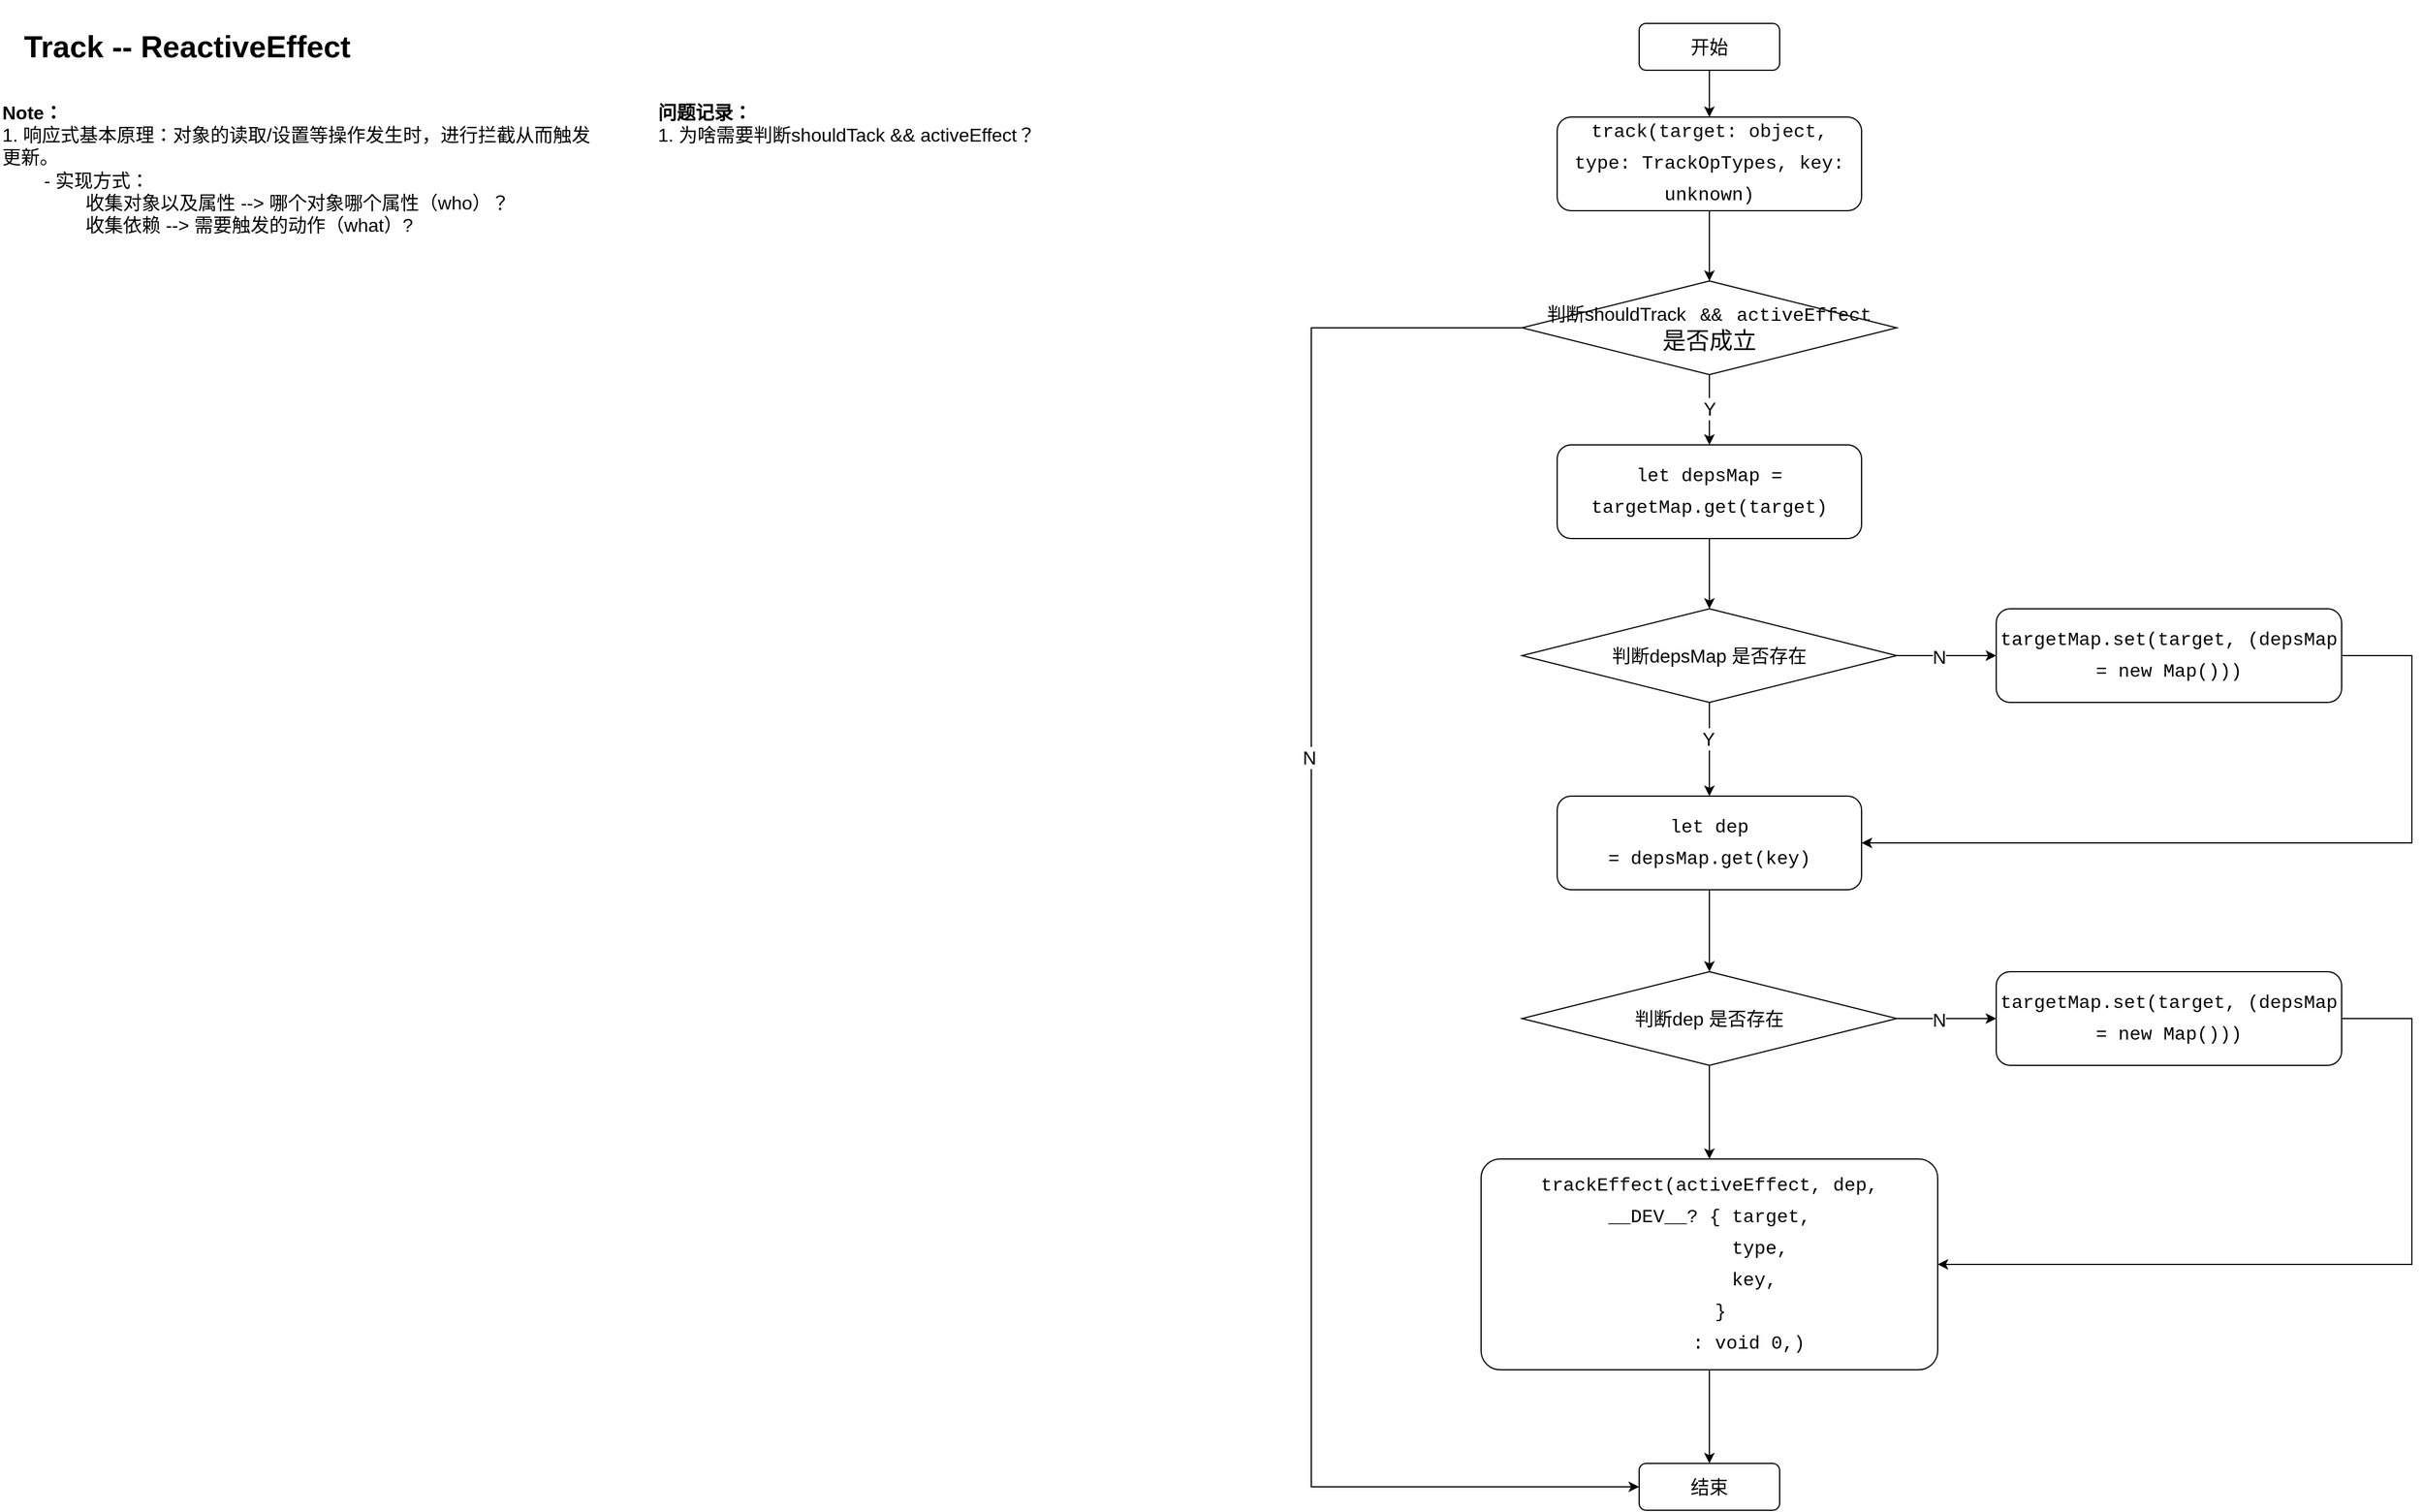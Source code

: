 <mxfile version="21.6.1" type="device">
  <diagram name="第 1 页" id="56AqnG4KWg7CC04EKh2M">
    <mxGraphModel dx="2544" dy="1011" grid="1" gridSize="10" guides="1" tooltips="1" connect="1" arrows="1" fold="1" page="1" pageScale="1" pageWidth="1169" pageHeight="827" math="0" shadow="0">
      <root>
        <mxCell id="0" />
        <mxCell id="1" parent="0" />
        <mxCell id="l0_PR2QTMXm8nSv0k1bN-1" value="Track -- ReactiveEffect" style="text;html=1;strokeColor=none;fillColor=none;align=center;verticalAlign=middle;whiteSpace=wrap;rounded=0;fontSize=26;fontStyle=1" parent="1" vertex="1">
          <mxGeometry x="-1120" y="40" width="320" height="80" as="geometry" />
        </mxCell>
        <mxCell id="xqU70kahCglhwrN_-dCb-1" value="开始" style="rounded=1;whiteSpace=wrap;html=1;fontSize=16;" vertex="1" parent="1">
          <mxGeometry x="280" y="60" width="120" height="40" as="geometry" />
        </mxCell>
        <mxCell id="xqU70kahCglhwrN_-dCb-2" value="&lt;div style=&quot;font-family: Consolas, &amp;quot;Courier New&amp;quot;, monospace; line-height: 27px;&quot;&gt;&lt;span style=&quot;background-color: rgb(255, 255, 255);&quot;&gt;track(target: object, type: TrackOpTypes, key: unknown)&lt;/span&gt;&lt;/div&gt;" style="rounded=1;whiteSpace=wrap;html=1;fontSize=16;" vertex="1" parent="1">
          <mxGeometry x="210" y="140" width="260" height="80" as="geometry" />
        </mxCell>
        <mxCell id="xqU70kahCglhwrN_-dCb-3" value="" style="endArrow=classic;html=1;rounded=0;exitX=0.5;exitY=1;exitDx=0;exitDy=0;" edge="1" parent="1" source="xqU70kahCglhwrN_-dCb-1" target="xqU70kahCglhwrN_-dCb-2">
          <mxGeometry width="50" height="50" relative="1" as="geometry">
            <mxPoint x="550" y="150" as="sourcePoint" />
            <mxPoint x="600" y="100" as="targetPoint" />
          </mxGeometry>
        </mxCell>
        <mxCell id="xqU70kahCglhwrN_-dCb-4" value="判断shouldTrack&lt;span style=&quot;font-family: Consolas, &amp;quot;Courier New&amp;quot;, monospace; font-size: 20px; background-color: rgb(255, 255, 255);&quot;&gt; &lt;/span&gt;&lt;span style=&quot;font-family: Consolas, &amp;quot;Courier New&amp;quot;, monospace;&quot;&gt;&lt;font style=&quot;font-size: 16px;&quot;&gt;&amp;amp;&amp;amp;&lt;/font&gt;&lt;/span&gt;&lt;span style=&quot;font-family: Consolas, &amp;quot;Courier New&amp;quot;, monospace; font-size: 20px; background-color: rgb(255, 255, 255);&quot;&gt;&lt;font color=&quot;#ffffff&quot;&gt; &lt;/font&gt;&lt;/span&gt;&lt;span style=&quot;font-family: Consolas, &amp;quot;Courier New&amp;quot;, monospace;&quot;&gt;&lt;font style=&quot;font-size: 16px;&quot;&gt;activeEffect&lt;/font&gt;&lt;br&gt;&lt;span style=&quot;font-size: 20px;&quot;&gt;是否成立&lt;/span&gt;&lt;/span&gt;" style="rhombus;whiteSpace=wrap;html=1;fontSize=16;" vertex="1" parent="1">
          <mxGeometry x="180" y="280" width="320" height="80" as="geometry" />
        </mxCell>
        <mxCell id="xqU70kahCglhwrN_-dCb-5" value="" style="endArrow=classic;html=1;rounded=0;exitX=0.5;exitY=1;exitDx=0;exitDy=0;entryX=0.5;entryY=0;entryDx=0;entryDy=0;" edge="1" parent="1" source="xqU70kahCglhwrN_-dCb-2" target="xqU70kahCglhwrN_-dCb-4">
          <mxGeometry width="50" height="50" relative="1" as="geometry">
            <mxPoint x="600" y="320" as="sourcePoint" />
            <mxPoint x="650" y="270" as="targetPoint" />
          </mxGeometry>
        </mxCell>
        <mxCell id="xqU70kahCglhwrN_-dCb-6" value="结束" style="rounded=1;whiteSpace=wrap;html=1;fontSize=16;" vertex="1" parent="1">
          <mxGeometry x="280" y="1290" width="120" height="40" as="geometry" />
        </mxCell>
        <mxCell id="xqU70kahCglhwrN_-dCb-8" value="" style="endArrow=classic;html=1;rounded=0;exitX=0;exitY=0.5;exitDx=0;exitDy=0;entryX=0;entryY=0.5;entryDx=0;entryDy=0;" edge="1" parent="1" source="xqU70kahCglhwrN_-dCb-4" target="xqU70kahCglhwrN_-dCb-6">
          <mxGeometry width="50" height="50" relative="1" as="geometry">
            <mxPoint x="60" y="850" as="sourcePoint" />
            <mxPoint x="110" y="800" as="targetPoint" />
            <Array as="points">
              <mxPoint y="320" />
              <mxPoint y="1310" />
            </Array>
          </mxGeometry>
        </mxCell>
        <mxCell id="xqU70kahCglhwrN_-dCb-9" value="N" style="edgeLabel;html=1;align=center;verticalAlign=middle;resizable=0;points=[];fontSize=16;" vertex="1" connectable="0" parent="xqU70kahCglhwrN_-dCb-8">
          <mxGeometry x="-0.246" y="-2" relative="1" as="geometry">
            <mxPoint as="offset" />
          </mxGeometry>
        </mxCell>
        <mxCell id="xqU70kahCglhwrN_-dCb-10" value="&lt;div style=&quot;font-family: Consolas, &amp;quot;Courier New&amp;quot;, monospace; line-height: 27px;&quot;&gt;&lt;div style=&quot;line-height: 27px;&quot;&gt;&lt;span style=&quot;background-color: rgb(255, 255, 255);&quot;&gt;&lt;font style=&quot;font-size: 16px;&quot;&gt;let depsMap = targetMap.get(target)&lt;/font&gt;&lt;/span&gt;&lt;/div&gt;&lt;/div&gt;" style="rounded=1;whiteSpace=wrap;html=1;fontSize=16;" vertex="1" parent="1">
          <mxGeometry x="210" y="420" width="260" height="80" as="geometry" />
        </mxCell>
        <mxCell id="xqU70kahCglhwrN_-dCb-11" value="" style="endArrow=classic;html=1;rounded=0;exitX=0.5;exitY=1;exitDx=0;exitDy=0;" edge="1" parent="1" source="xqU70kahCglhwrN_-dCb-4" target="xqU70kahCglhwrN_-dCb-10">
          <mxGeometry width="50" height="50" relative="1" as="geometry">
            <mxPoint x="620" y="320" as="sourcePoint" />
            <mxPoint x="670" y="270" as="targetPoint" />
          </mxGeometry>
        </mxCell>
        <mxCell id="xqU70kahCglhwrN_-dCb-13" value="Y" style="edgeLabel;html=1;align=center;verticalAlign=middle;resizable=0;points=[];fontSize=16;" vertex="1" connectable="0" parent="xqU70kahCglhwrN_-dCb-11">
          <mxGeometry x="-0.042" relative="1" as="geometry">
            <mxPoint as="offset" />
          </mxGeometry>
        </mxCell>
        <mxCell id="xqU70kahCglhwrN_-dCb-12" value="判断depsMap 是否存在" style="rhombus;whiteSpace=wrap;html=1;fontSize=16;" vertex="1" parent="1">
          <mxGeometry x="180" y="560" width="320" height="80" as="geometry" />
        </mxCell>
        <mxCell id="xqU70kahCglhwrN_-dCb-14" value="" style="endArrow=classic;html=1;rounded=0;exitX=0.5;exitY=1;exitDx=0;exitDy=0;entryX=0.5;entryY=0;entryDx=0;entryDy=0;" edge="1" parent="1" source="xqU70kahCglhwrN_-dCb-10" target="xqU70kahCglhwrN_-dCb-12">
          <mxGeometry width="50" height="50" relative="1" as="geometry">
            <mxPoint x="500" y="600" as="sourcePoint" />
            <mxPoint x="550" y="550" as="targetPoint" />
          </mxGeometry>
        </mxCell>
        <mxCell id="xqU70kahCglhwrN_-dCb-15" value="&lt;div style=&quot;font-family: Consolas, &amp;quot;Courier New&amp;quot;, monospace; line-height: 27px;&quot;&gt;&lt;div style=&quot;line-height: 27px;&quot;&gt;trackEffect(&lt;span style=&quot;background-color: rgb(255, 255, 255);&quot;&gt;activeEffect,&lt;/span&gt;&lt;span style=&quot;background-color: rgb(255, 255, 255);&quot;&gt;&amp;nbsp;dep,&lt;/span&gt;&lt;/div&gt;&lt;div style=&quot;line-height: 27px;&quot;&gt;&lt;span style=&quot;background-color: rgb(255, 255, 255);&quot;&gt;__DEV__&lt;/span&gt;&lt;span style=&quot;background-color: rgb(255, 255, 255);&quot;&gt;? {&amp;nbsp;&lt;/span&gt;&lt;span style=&quot;background-color: rgb(255, 255, 255);&quot;&gt;target,&lt;/span&gt;&lt;/div&gt;&lt;div style=&quot;line-height: 27px;&quot;&gt;&lt;div&gt;&lt;span style=&quot;background-color: rgb(255, 255, 255);&quot;&gt;&amp;nbsp; &amp;nbsp; &amp;nbsp; &amp;nbsp; &amp;nbsp;type,&lt;/span&gt;&lt;/div&gt;&lt;div&gt;&lt;span style=&quot;background-color: rgb(255, 255, 255);&quot;&gt;&amp;nbsp; &amp;nbsp; &amp;nbsp; &amp;nbsp; key,&lt;/span&gt;&lt;/div&gt;&lt;div&gt;&lt;span style=&quot;background-color: rgb(255, 255, 255);&quot;&gt;&amp;nbsp; }&lt;/span&gt;&lt;/div&gt;&lt;/div&gt;&lt;div style=&quot;line-height: 27px;&quot;&gt;&lt;span style=&quot;background-color: rgb(255, 255, 255);&quot;&gt;&amp;nbsp; &amp;nbsp; &amp;nbsp; &amp;nbsp;: void 0,)&lt;/span&gt;&lt;/div&gt;&lt;/div&gt;" style="rounded=1;whiteSpace=wrap;html=1;fontSize=16;arcSize=9;" vertex="1" parent="1">
          <mxGeometry x="145" y="1030" width="390" height="180" as="geometry" />
        </mxCell>
        <mxCell id="xqU70kahCglhwrN_-dCb-16" value="" style="endArrow=classic;html=1;rounded=0;exitX=0.5;exitY=1;exitDx=0;exitDy=0;entryX=0.5;entryY=0;entryDx=0;entryDy=0;" edge="1" parent="1" source="xqU70kahCglhwrN_-dCb-12" target="xqU70kahCglhwrN_-dCb-21">
          <mxGeometry width="50" height="50" relative="1" as="geometry">
            <mxPoint x="620" y="720" as="sourcePoint" />
            <mxPoint x="670" y="670" as="targetPoint" />
          </mxGeometry>
        </mxCell>
        <mxCell id="xqU70kahCglhwrN_-dCb-20" value="Y" style="edgeLabel;html=1;align=center;verticalAlign=middle;resizable=0;points=[];fontSize=16;" vertex="1" connectable="0" parent="xqU70kahCglhwrN_-dCb-16">
          <mxGeometry x="-0.219" y="-1" relative="1" as="geometry">
            <mxPoint as="offset" />
          </mxGeometry>
        </mxCell>
        <mxCell id="xqU70kahCglhwrN_-dCb-17" value="&lt;div style=&quot;font-family: Consolas, &amp;quot;Courier New&amp;quot;, monospace; line-height: 27px;&quot;&gt;&lt;div style=&quot;line-height: 27px;&quot;&gt;&lt;div style=&quot;line-height: 27px;&quot;&gt;&lt;span style=&quot;background-color: rgb(255, 255, 255);&quot;&gt;&lt;font style=&quot;font-size: 16px;&quot;&gt;targetMap.set(target, (depsMap = new Map()))&lt;/font&gt;&lt;/span&gt;&lt;/div&gt;&lt;/div&gt;&lt;/div&gt;" style="rounded=1;whiteSpace=wrap;html=1;fontSize=16;" vertex="1" parent="1">
          <mxGeometry x="585" y="560" width="295" height="80" as="geometry" />
        </mxCell>
        <mxCell id="xqU70kahCglhwrN_-dCb-18" value="" style="endArrow=classic;html=1;rounded=0;exitX=1;exitY=0.5;exitDx=0;exitDy=0;entryX=0;entryY=0.5;entryDx=0;entryDy=0;" edge="1" parent="1" source="xqU70kahCglhwrN_-dCb-12" target="xqU70kahCglhwrN_-dCb-17">
          <mxGeometry width="50" height="50" relative="1" as="geometry">
            <mxPoint x="530" y="510" as="sourcePoint" />
            <mxPoint x="580" y="460" as="targetPoint" />
          </mxGeometry>
        </mxCell>
        <mxCell id="xqU70kahCglhwrN_-dCb-19" value="N" style="edgeLabel;html=1;align=center;verticalAlign=middle;resizable=0;points=[];fontSize=16;" vertex="1" connectable="0" parent="xqU70kahCglhwrN_-dCb-18">
          <mxGeometry x="-0.166" y="-1" relative="1" as="geometry">
            <mxPoint as="offset" />
          </mxGeometry>
        </mxCell>
        <mxCell id="xqU70kahCglhwrN_-dCb-21" value="&lt;div style=&quot;font-family: Consolas, &amp;quot;Courier New&amp;quot;, monospace; line-height: 27px;&quot;&gt;&lt;div style=&quot;line-height: 27px;&quot;&gt;let dep&lt;/div&gt;&lt;div style=&quot;line-height: 27px;&quot;&gt;=&amp;nbsp;&lt;span style=&quot;background-color: rgb(255, 255, 255);&quot;&gt;depsMap&lt;/span&gt;&lt;span style=&quot;background-color: rgb(255, 255, 255);&quot;&gt;.get(key)&lt;/span&gt;&lt;/div&gt;&lt;/div&gt;" style="rounded=1;whiteSpace=wrap;html=1;fontSize=16;" vertex="1" parent="1">
          <mxGeometry x="210" y="720" width="260" height="80" as="geometry" />
        </mxCell>
        <mxCell id="xqU70kahCglhwrN_-dCb-22" value="判断dep 是否存在" style="rhombus;whiteSpace=wrap;html=1;fontSize=16;" vertex="1" parent="1">
          <mxGeometry x="180" y="870" width="320" height="80" as="geometry" />
        </mxCell>
        <mxCell id="xqU70kahCglhwrN_-dCb-23" value="" style="endArrow=classic;html=1;rounded=0;exitX=0.5;exitY=1;exitDx=0;exitDy=0;entryX=0.5;entryY=0;entryDx=0;entryDy=0;" edge="1" parent="1" source="xqU70kahCglhwrN_-dCb-21" target="xqU70kahCglhwrN_-dCb-22">
          <mxGeometry width="50" height="50" relative="1" as="geometry">
            <mxPoint x="580" y="800" as="sourcePoint" />
            <mxPoint x="580" y="840" as="targetPoint" />
          </mxGeometry>
        </mxCell>
        <mxCell id="xqU70kahCglhwrN_-dCb-24" value="" style="endArrow=classic;html=1;rounded=0;exitX=0.5;exitY=1;exitDx=0;exitDy=0;" edge="1" parent="1" source="xqU70kahCglhwrN_-dCb-22" target="xqU70kahCglhwrN_-dCb-15">
          <mxGeometry width="50" height="50" relative="1" as="geometry">
            <mxPoint x="510" y="920" as="sourcePoint" />
            <mxPoint x="510" y="960" as="targetPoint" />
          </mxGeometry>
        </mxCell>
        <mxCell id="xqU70kahCglhwrN_-dCb-25" value="" style="endArrow=classic;html=1;rounded=0;exitX=1;exitY=0.5;exitDx=0;exitDy=0;entryX=1;entryY=0.5;entryDx=0;entryDy=0;" edge="1" parent="1" source="xqU70kahCglhwrN_-dCb-17" target="xqU70kahCglhwrN_-dCb-21">
          <mxGeometry width="50" height="50" relative="1" as="geometry">
            <mxPoint x="880" y="830" as="sourcePoint" />
            <mxPoint x="930" y="780" as="targetPoint" />
            <Array as="points">
              <mxPoint x="940" y="600" />
              <mxPoint x="940" y="760" />
            </Array>
          </mxGeometry>
        </mxCell>
        <mxCell id="xqU70kahCglhwrN_-dCb-26" value="&lt;div style=&quot;font-family: Consolas, &amp;quot;Courier New&amp;quot;, monospace; line-height: 27px;&quot;&gt;&lt;div style=&quot;line-height: 27px;&quot;&gt;&lt;div style=&quot;line-height: 27px;&quot;&gt;&lt;span style=&quot;background-color: rgb(255, 255, 255);&quot;&gt;&lt;font style=&quot;font-size: 16px;&quot;&gt;targetMap.set(target, (depsMap = new Map()))&lt;/font&gt;&lt;/span&gt;&lt;/div&gt;&lt;/div&gt;&lt;/div&gt;" style="rounded=1;whiteSpace=wrap;html=1;fontSize=16;" vertex="1" parent="1">
          <mxGeometry x="585" y="870" width="295" height="80" as="geometry" />
        </mxCell>
        <mxCell id="xqU70kahCglhwrN_-dCb-27" value="" style="endArrow=classic;html=1;rounded=0;exitX=1;exitY=0.5;exitDx=0;exitDy=0;" edge="1" parent="1" source="xqU70kahCglhwrN_-dCb-22" target="xqU70kahCglhwrN_-dCb-26">
          <mxGeometry width="50" height="50" relative="1" as="geometry">
            <mxPoint x="490" y="870" as="sourcePoint" />
            <mxPoint x="575" y="870" as="targetPoint" />
          </mxGeometry>
        </mxCell>
        <mxCell id="xqU70kahCglhwrN_-dCb-28" value="N" style="edgeLabel;html=1;align=center;verticalAlign=middle;resizable=0;points=[];fontSize=16;" vertex="1" connectable="0" parent="xqU70kahCglhwrN_-dCb-27">
          <mxGeometry x="-0.166" y="-1" relative="1" as="geometry">
            <mxPoint as="offset" />
          </mxGeometry>
        </mxCell>
        <mxCell id="xqU70kahCglhwrN_-dCb-29" value="" style="endArrow=classic;html=1;rounded=0;exitX=1;exitY=0.5;exitDx=0;exitDy=0;entryX=1;entryY=0.5;entryDx=0;entryDy=0;" edge="1" parent="1" source="xqU70kahCglhwrN_-dCb-26" target="xqU70kahCglhwrN_-dCb-15">
          <mxGeometry width="50" height="50" relative="1" as="geometry">
            <mxPoint x="995" y="640" as="sourcePoint" />
            <mxPoint x="650" y="1210" as="targetPoint" />
            <Array as="points">
              <mxPoint x="940" y="910" />
              <mxPoint x="940" y="1120" />
            </Array>
          </mxGeometry>
        </mxCell>
        <mxCell id="xqU70kahCglhwrN_-dCb-30" value="" style="endArrow=classic;html=1;rounded=0;exitX=0.5;exitY=1;exitDx=0;exitDy=0;entryX=0.5;entryY=0;entryDx=0;entryDy=0;" edge="1" parent="1" source="xqU70kahCglhwrN_-dCb-15" target="xqU70kahCglhwrN_-dCb-6">
          <mxGeometry width="50" height="50" relative="1" as="geometry">
            <mxPoint x="530" y="1350" as="sourcePoint" />
            <mxPoint x="580" y="1300" as="targetPoint" />
          </mxGeometry>
        </mxCell>
        <mxCell id="xqU70kahCglhwrN_-dCb-31" value="&lt;b&gt;问题记录：&lt;/b&gt;&lt;br&gt;1. 为啥需要判断shouldTack &amp;amp;&amp;amp; activeEffect？" style="text;html=1;strokeColor=none;fillColor=none;align=left;verticalAlign=top;whiteSpace=wrap;rounded=0;fontSize=16;" vertex="1" parent="1">
          <mxGeometry x="-560" y="120" width="360" height="360" as="geometry" />
        </mxCell>
        <mxCell id="xqU70kahCglhwrN_-dCb-32" value="&lt;b&gt;Note：&lt;/b&gt;&lt;br&gt;1. 响应式基本原理：对象的读取/设置等操作发生时，进行拦截从而触发更新。&lt;br&gt;&lt;span style=&quot;white-space: pre;&quot;&gt;&#x9;&lt;/span&gt;- 实现方式：&lt;br&gt;&lt;span style=&quot;white-space: pre;&quot;&gt;&#x9;&lt;/span&gt;&lt;span style=&quot;white-space: pre;&quot;&gt;&#x9;&lt;/span&gt;收集对象以及属性 --&amp;gt; 哪个对象哪个属性（who）？&lt;br&gt;&lt;span style=&quot;white-space: pre;&quot;&gt;&#x9;&lt;/span&gt;&lt;span style=&quot;white-space: pre;&quot;&gt;&#x9;&lt;/span&gt;收集依赖 --&amp;gt; 需要触发的动作（what）?&amp;nbsp;" style="text;html=1;strokeColor=none;fillColor=none;align=left;verticalAlign=top;whiteSpace=wrap;rounded=0;fontSize=16;" vertex="1" parent="1">
          <mxGeometry x="-1120" y="120" width="520" height="370" as="geometry" />
        </mxCell>
      </root>
    </mxGraphModel>
  </diagram>
</mxfile>

